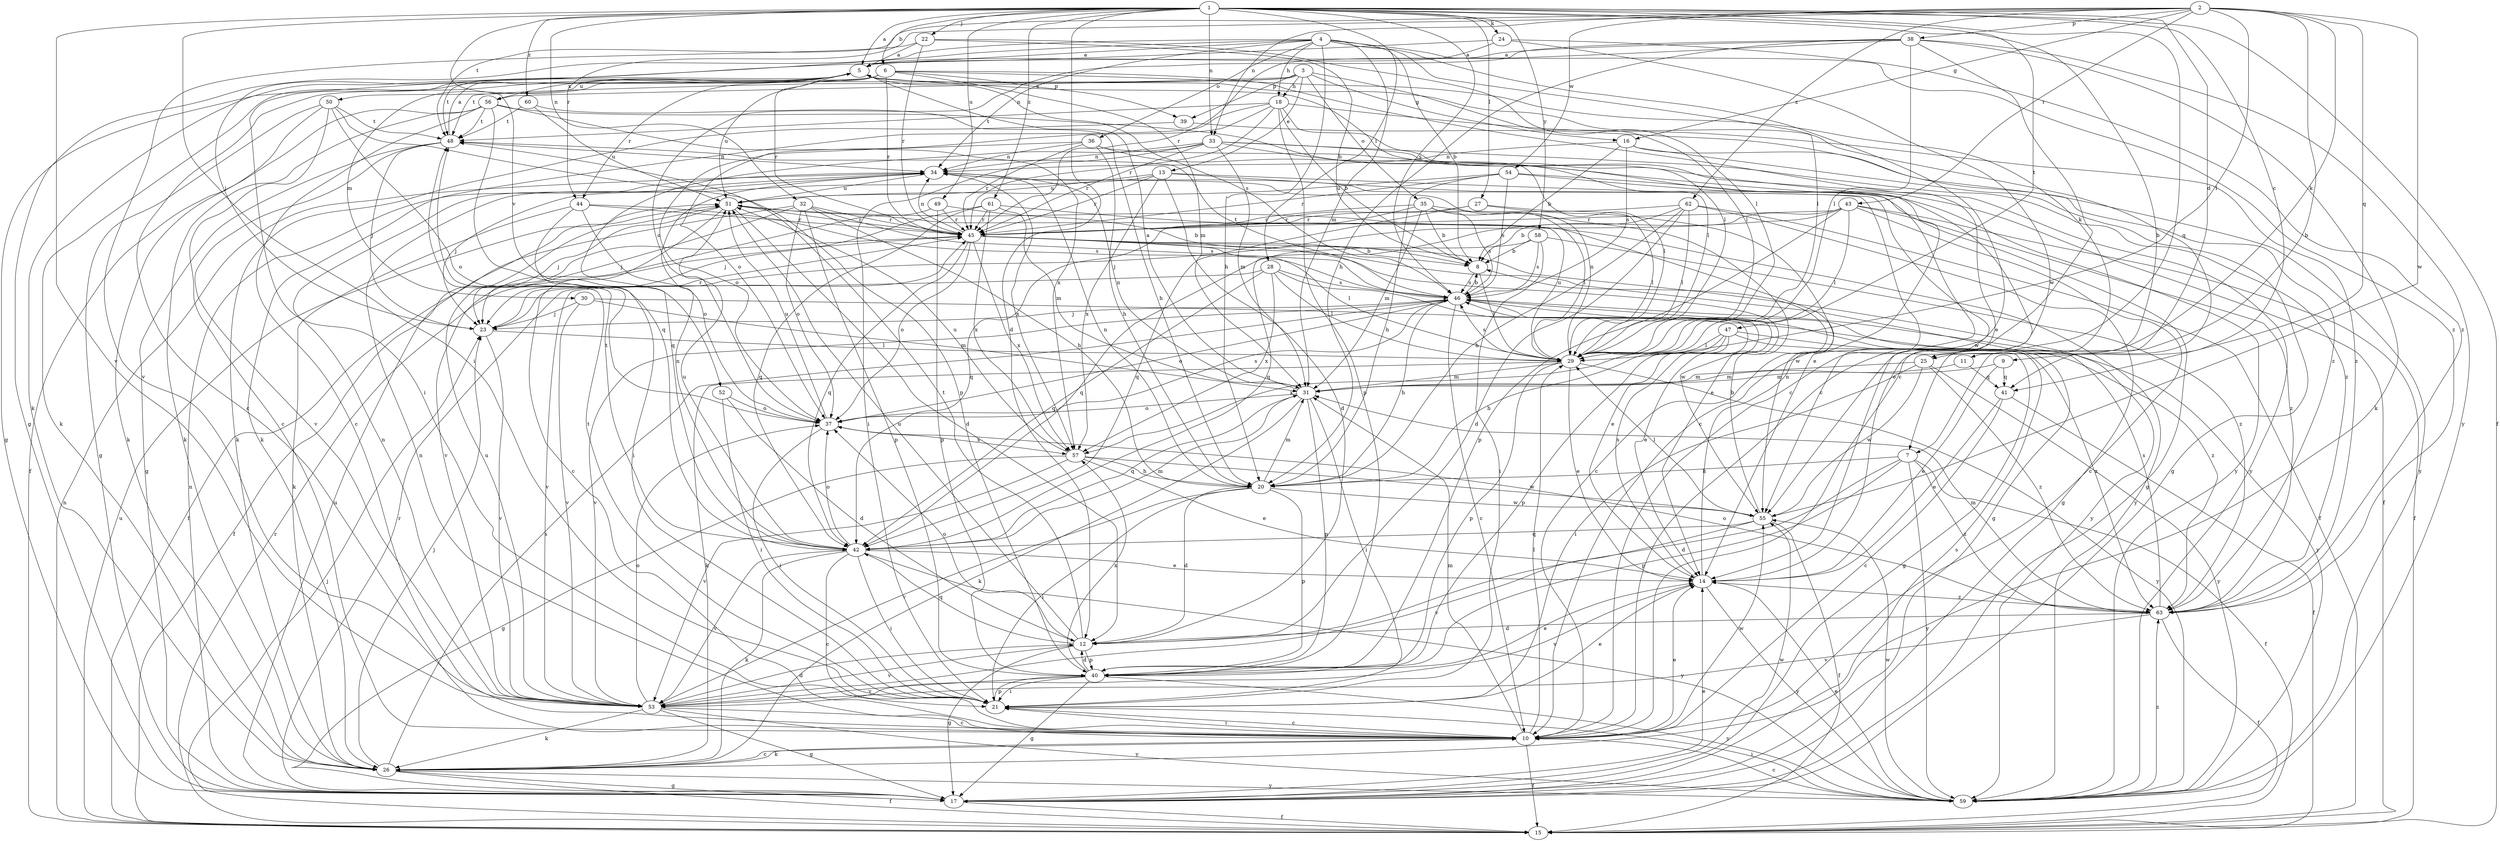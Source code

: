 strict digraph  {
	1 -> 5 [label=a];
	4 -> 5 [label=a];
	22 -> 5 [label=a];
	24 -> 5 [label=a];
	31 -> 5 [label=a];
	38 -> 5 [label=a];
	48 -> 5 [label=a];
	1 -> 6 [label=b];
	1 -> 7 [label=b];
	2 -> 7 [label=b];
	4 -> 8 [label=b];
	16 -> 8 [label=b];
	18 -> 8 [label=b];
	22 -> 8 [label=b];
	35 -> 8 [label=b];
	45 -> 8 [label=b];
	46 -> 8 [label=b];
	49 -> 8 [label=b];
	55 -> 8 [label=b];
	58 -> 8 [label=b];
	62 -> 8 [label=b];
	1 -> 9 [label=c];
	1 -> 10 [label=c];
	4 -> 10 [label=c];
	6 -> 10 [label=c];
	18 -> 10 [label=c];
	21 -> 10 [label=c];
	26 -> 10 [label=c];
	27 -> 10 [label=c];
	38 -> 10 [label=c];
	41 -> 10 [label=c];
	42 -> 10 [label=c];
	43 -> 10 [label=c];
	46 -> 10 [label=c];
	50 -> 10 [label=c];
	51 -> 10 [label=c];
	53 -> 10 [label=c];
	56 -> 10 [label=c];
	59 -> 10 [label=c];
	1 -> 11 [label=d];
	1 -> 12 [label=d];
	7 -> 12 [label=d];
	13 -> 12 [label=d];
	20 -> 12 [label=d];
	40 -> 12 [label=d];
	51 -> 12 [label=d];
	52 -> 12 [label=d];
	53 -> 12 [label=d];
	62 -> 12 [label=d];
	63 -> 12 [label=d];
	3 -> 13 [label=e];
	6 -> 14 [label=e];
	9 -> 14 [label=e];
	10 -> 14 [label=e];
	17 -> 14 [label=e];
	21 -> 14 [label=e];
	28 -> 14 [label=e];
	29 -> 14 [label=e];
	33 -> 14 [label=e];
	35 -> 14 [label=e];
	40 -> 14 [label=e];
	41 -> 14 [label=e];
	42 -> 14 [label=e];
	46 -> 14 [label=e];
	54 -> 14 [label=e];
	57 -> 14 [label=e];
	59 -> 14 [label=e];
	1 -> 15 [label=f];
	7 -> 15 [label=f];
	10 -> 15 [label=f];
	17 -> 15 [label=f];
	26 -> 15 [label=f];
	32 -> 15 [label=f];
	41 -> 15 [label=f];
	43 -> 15 [label=f];
	45 -> 15 [label=f];
	54 -> 15 [label=f];
	55 -> 15 [label=f];
	56 -> 15 [label=f];
	62 -> 15 [label=f];
	63 -> 15 [label=f];
	2 -> 16 [label=g];
	3 -> 16 [label=g];
	4 -> 17 [label=g];
	5 -> 17 [label=g];
	12 -> 17 [label=g];
	13 -> 17 [label=g];
	16 -> 17 [label=g];
	26 -> 17 [label=g];
	40 -> 17 [label=g];
	45 -> 17 [label=g];
	47 -> 17 [label=g];
	48 -> 17 [label=g];
	50 -> 17 [label=g];
	53 -> 17 [label=g];
	57 -> 17 [label=g];
	62 -> 17 [label=g];
	3 -> 18 [label=h];
	4 -> 18 [label=h];
	4 -> 20 [label=h];
	7 -> 20 [label=h];
	32 -> 20 [label=h];
	36 -> 20 [label=h];
	38 -> 20 [label=h];
	46 -> 20 [label=h];
	47 -> 20 [label=h];
	54 -> 20 [label=h];
	57 -> 20 [label=h];
	60 -> 20 [label=h];
	62 -> 20 [label=h];
	1 -> 21 [label=i];
	5 -> 21 [label=i];
	10 -> 21 [label=i];
	20 -> 21 [label=i];
	25 -> 21 [label=i];
	31 -> 21 [label=i];
	33 -> 21 [label=i];
	37 -> 21 [label=i];
	40 -> 21 [label=i];
	42 -> 21 [label=i];
	44 -> 21 [label=i];
	52 -> 21 [label=i];
	58 -> 21 [label=i];
	59 -> 21 [label=i];
	1 -> 22 [label=j];
	4 -> 23 [label=j];
	13 -> 23 [label=j];
	15 -> 23 [label=j];
	26 -> 23 [label=j];
	30 -> 23 [label=j];
	32 -> 23 [label=j];
	43 -> 23 [label=j];
	46 -> 23 [label=j];
	48 -> 23 [label=j];
	51 -> 23 [label=j];
	61 -> 23 [label=j];
	1 -> 24 [label=k];
	2 -> 25 [label=k];
	6 -> 25 [label=k];
	6 -> 26 [label=k];
	10 -> 26 [label=k];
	18 -> 26 [label=k];
	24 -> 26 [label=k];
	29 -> 26 [label=k];
	31 -> 26 [label=k];
	38 -> 26 [label=k];
	39 -> 26 [label=k];
	42 -> 26 [label=k];
	44 -> 26 [label=k];
	50 -> 26 [label=k];
	53 -> 26 [label=k];
	56 -> 26 [label=k];
	1 -> 27 [label=l];
	1 -> 28 [label=l];
	2 -> 29 [label=l];
	3 -> 29 [label=l];
	4 -> 29 [label=l];
	5 -> 29 [label=l];
	8 -> 29 [label=l];
	10 -> 29 [label=l];
	22 -> 29 [label=l];
	23 -> 29 [label=l];
	27 -> 29 [label=l];
	28 -> 29 [label=l];
	35 -> 29 [label=l];
	36 -> 29 [label=l];
	38 -> 29 [label=l];
	43 -> 29 [label=l];
	45 -> 29 [label=l];
	47 -> 29 [label=l];
	55 -> 29 [label=l];
	56 -> 29 [label=l];
	62 -> 29 [label=l];
	3 -> 30 [label=m];
	4 -> 31 [label=m];
	6 -> 31 [label=m];
	9 -> 31 [label=m];
	10 -> 31 [label=m];
	11 -> 31 [label=m];
	20 -> 31 [label=m];
	25 -> 31 [label=m];
	29 -> 31 [label=m];
	30 -> 31 [label=m];
	33 -> 31 [label=m];
	35 -> 31 [label=m];
	42 -> 31 [label=m];
	61 -> 31 [label=m];
	63 -> 31 [label=m];
	1 -> 32 [label=n];
	1 -> 33 [label=n];
	2 -> 33 [label=n];
	4 -> 34 [label=n];
	10 -> 34 [label=n];
	14 -> 34 [label=n];
	15 -> 34 [label=n];
	16 -> 34 [label=n];
	17 -> 34 [label=n];
	20 -> 34 [label=n];
	29 -> 34 [label=n];
	31 -> 34 [label=n];
	33 -> 34 [label=n];
	36 -> 34 [label=n];
	42 -> 34 [label=n];
	45 -> 34 [label=n];
	48 -> 34 [label=n];
	53 -> 34 [label=n];
	3 -> 35 [label=o];
	4 -> 36 [label=o];
	12 -> 37 [label=o];
	18 -> 37 [label=o];
	31 -> 37 [label=o];
	32 -> 37 [label=o];
	36 -> 37 [label=o];
	38 -> 37 [label=o];
	42 -> 37 [label=o];
	44 -> 37 [label=o];
	45 -> 37 [label=o];
	46 -> 37 [label=o];
	50 -> 37 [label=o];
	52 -> 37 [label=o];
	53 -> 37 [label=o];
	63 -> 37 [label=o];
	2 -> 38 [label=p];
	3 -> 39 [label=p];
	6 -> 39 [label=p];
	7 -> 40 [label=p];
	12 -> 40 [label=p];
	18 -> 40 [label=p];
	18 -> 40 [label=p];
	20 -> 40 [label=p];
	21 -> 40 [label=p];
	29 -> 40 [label=p];
	31 -> 40 [label=p];
	32 -> 40 [label=p];
	43 -> 40 [label=p];
	47 -> 40 [label=p];
	49 -> 40 [label=p];
	50 -> 40 [label=p];
	2 -> 41 [label=q];
	5 -> 41 [label=q];
	9 -> 41 [label=q];
	11 -> 41 [label=q];
	12 -> 42 [label=q];
	27 -> 42 [label=q];
	28 -> 42 [label=q];
	31 -> 42 [label=q];
	33 -> 42 [label=q];
	35 -> 42 [label=q];
	43 -> 42 [label=q];
	45 -> 42 [label=q];
	55 -> 42 [label=q];
	56 -> 42 [label=q];
	58 -> 42 [label=q];
	61 -> 42 [label=q];
	2 -> 43 [label=r];
	2 -> 44 [label=r];
	5 -> 44 [label=r];
	5 -> 45 [label=r];
	6 -> 45 [label=r];
	13 -> 45 [label=r];
	15 -> 45 [label=r];
	17 -> 45 [label=r];
	18 -> 45 [label=r];
	22 -> 45 [label=r];
	23 -> 45 [label=r];
	27 -> 45 [label=r];
	32 -> 45 [label=r];
	33 -> 45 [label=r];
	35 -> 45 [label=r];
	36 -> 45 [label=r];
	38 -> 45 [label=r];
	43 -> 45 [label=r];
	44 -> 45 [label=r];
	49 -> 45 [label=r];
	51 -> 45 [label=r];
	54 -> 45 [label=r];
	61 -> 45 [label=r];
	62 -> 45 [label=r];
	1 -> 46 [label=s];
	5 -> 46 [label=s];
	8 -> 46 [label=s];
	14 -> 46 [label=s];
	16 -> 46 [label=s];
	17 -> 46 [label=s];
	26 -> 46 [label=s];
	28 -> 46 [label=s];
	29 -> 46 [label=s];
	32 -> 46 [label=s];
	35 -> 46 [label=s];
	37 -> 46 [label=s];
	44 -> 46 [label=s];
	54 -> 46 [label=s];
	58 -> 46 [label=s];
	63 -> 46 [label=s];
	1 -> 47 [label=t];
	2 -> 48 [label=t];
	3 -> 48 [label=t];
	5 -> 48 [label=t];
	12 -> 48 [label=t];
	18 -> 48 [label=t];
	18 -> 48 [label=t];
	21 -> 48 [label=t];
	42 -> 48 [label=t];
	46 -> 48 [label=t];
	50 -> 48 [label=t];
	56 -> 48 [label=t];
	60 -> 48 [label=t];
	1 -> 49 [label=u];
	6 -> 50 [label=u];
	6 -> 51 [label=u];
	12 -> 51 [label=u];
	13 -> 51 [label=u];
	15 -> 51 [label=u];
	17 -> 51 [label=u];
	29 -> 51 [label=u];
	34 -> 51 [label=u];
	37 -> 51 [label=u];
	42 -> 51 [label=u];
	53 -> 51 [label=u];
	54 -> 51 [label=u];
	57 -> 51 [label=u];
	60 -> 51 [label=u];
	1 -> 52 [label=v];
	1 -> 53 [label=v];
	12 -> 53 [label=v];
	14 -> 53 [label=v];
	20 -> 53 [label=v];
	22 -> 53 [label=v];
	23 -> 53 [label=v];
	28 -> 53 [label=v];
	30 -> 53 [label=v];
	40 -> 53 [label=v];
	42 -> 53 [label=v];
	46 -> 53 [label=v];
	48 -> 53 [label=v];
	49 -> 53 [label=v];
	55 -> 53 [label=v];
	57 -> 53 [label=v];
	63 -> 53 [label=v];
	2 -> 54 [label=w];
	2 -> 55 [label=w];
	10 -> 55 [label=w];
	13 -> 55 [label=w];
	17 -> 55 [label=w];
	20 -> 55 [label=w];
	24 -> 55 [label=w];
	25 -> 55 [label=w];
	45 -> 55 [label=w];
	57 -> 55 [label=w];
	59 -> 55 [label=w];
	61 -> 55 [label=w];
	3 -> 56 [label=x];
	5 -> 56 [label=x];
	13 -> 57 [label=x];
	28 -> 57 [label=x];
	34 -> 57 [label=x];
	37 -> 57 [label=x];
	40 -> 57 [label=x];
	45 -> 57 [label=x];
	47 -> 57 [label=x];
	56 -> 57 [label=x];
	61 -> 57 [label=x];
	1 -> 58 [label=y];
	7 -> 59 [label=y];
	14 -> 59 [label=y];
	16 -> 59 [label=y];
	25 -> 59 [label=y];
	26 -> 59 [label=y];
	29 -> 59 [label=y];
	33 -> 59 [label=y];
	36 -> 59 [label=y];
	38 -> 59 [label=y];
	40 -> 59 [label=y];
	42 -> 59 [label=y];
	45 -> 59 [label=y];
	46 -> 59 [label=y];
	51 -> 59 [label=y];
	53 -> 59 [label=y];
	1 -> 60 [label=z];
	1 -> 61 [label=z];
	2 -> 62 [label=z];
	4 -> 63 [label=z];
	7 -> 63 [label=z];
	14 -> 63 [label=z];
	18 -> 63 [label=z];
	24 -> 63 [label=z];
	25 -> 63 [label=z];
	30 -> 63 [label=z];
	33 -> 63 [label=z];
	39 -> 63 [label=z];
	43 -> 63 [label=z];
	47 -> 63 [label=z];
	58 -> 63 [label=z];
	59 -> 63 [label=z];
}
